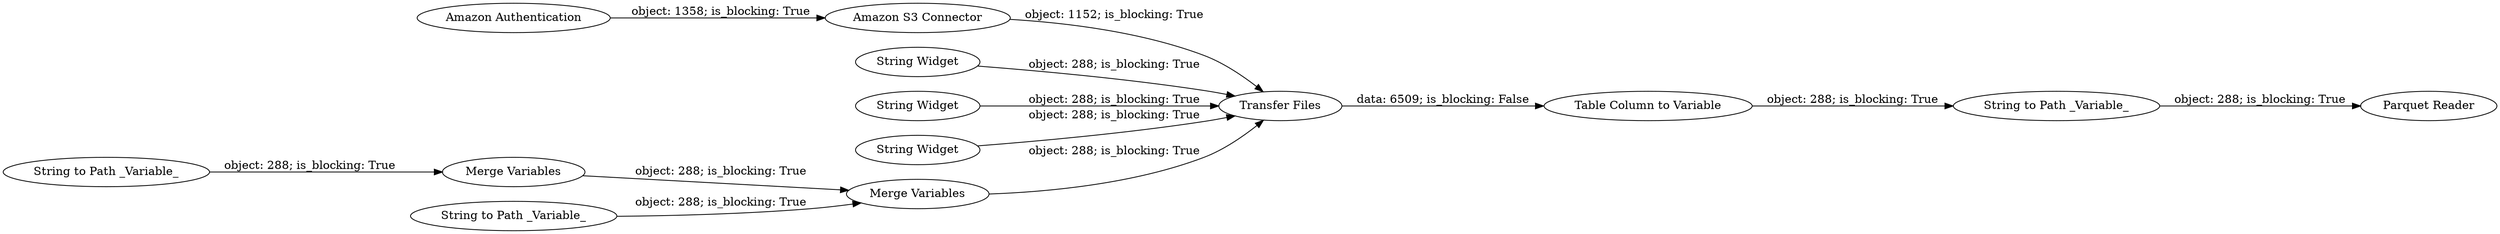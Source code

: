 digraph {
	"-5771559611743672580_2" [label="Amazon Authentication"]
	"3691988361074382208_55" [label="String Widget"]
	"3691988361074382208_134" [label="Parquet Reader"]
	"7296091011200535260_137" [label="String to Path _Variable_"]
	"3691988361074382208_50" [label="String Widget"]
	"7296091011200535260_141" [label="String to Path _Variable_"]
	"7296091011200535260_140" [label="Table Column to Variable"]
	"7296091011200535260_48" [label="Merge Variables"]
	"-5771559611743672580_1" [label="Amazon S3 Connector"]
	"3691988361074382208_136" [label="String Widget"]
	"7296091011200535260_138" [label="String to Path _Variable_"]
	"7296091011200535260_142" [label="Transfer Files"]
	"7296091011200535260_139" [label="Merge Variables"]
	"3691988361074382208_136" -> "7296091011200535260_142" [label="object: 288; is_blocking: True"]
	"7296091011200535260_140" -> "7296091011200535260_141" [label="object: 288; is_blocking: True"]
	"7296091011200535260_137" -> "7296091011200535260_48" [label="object: 288; is_blocking: True"]
	"7296091011200535260_139" -> "7296091011200535260_142" [label="object: 288; is_blocking: True"]
	"7296091011200535260_138" -> "7296091011200535260_139" [label="object: 288; is_blocking: True"]
	"7296091011200535260_142" -> "7296091011200535260_140" [label="data: 6509; is_blocking: False"]
	"3691988361074382208_50" -> "7296091011200535260_142" [label="object: 288; is_blocking: True"]
	"-5771559611743672580_2" -> "-5771559611743672580_1" [label="object: 1358; is_blocking: True"]
	"-5771559611743672580_1" -> "7296091011200535260_142" [label="object: 1152; is_blocking: True"]
	"7296091011200535260_48" -> "7296091011200535260_139" [label="object: 288; is_blocking: True"]
	"3691988361074382208_55" -> "7296091011200535260_142" [label="object: 288; is_blocking: True"]
	"7296091011200535260_141" -> "3691988361074382208_134" [label="object: 288; is_blocking: True"]
	rankdir=LR
}
